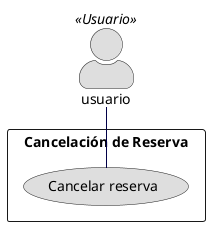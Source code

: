 ' Los usuarios podran cancelar sus reservas.

@startuml req10

skinparam actor{
    Style awesome
    ArrowColor 010047
    BackgroundColor dedede
}
skinparam usecase{
    BackgroundColor dedede
    ArrowColor 010047
    FontColor 000000
}


actor usuario <<Usuario>>

rectangle "Cancelación de Reserva" {
    (Cancelar reserva) as cancelarReserva
}

usuario -- cancelarReserva


@enduml
